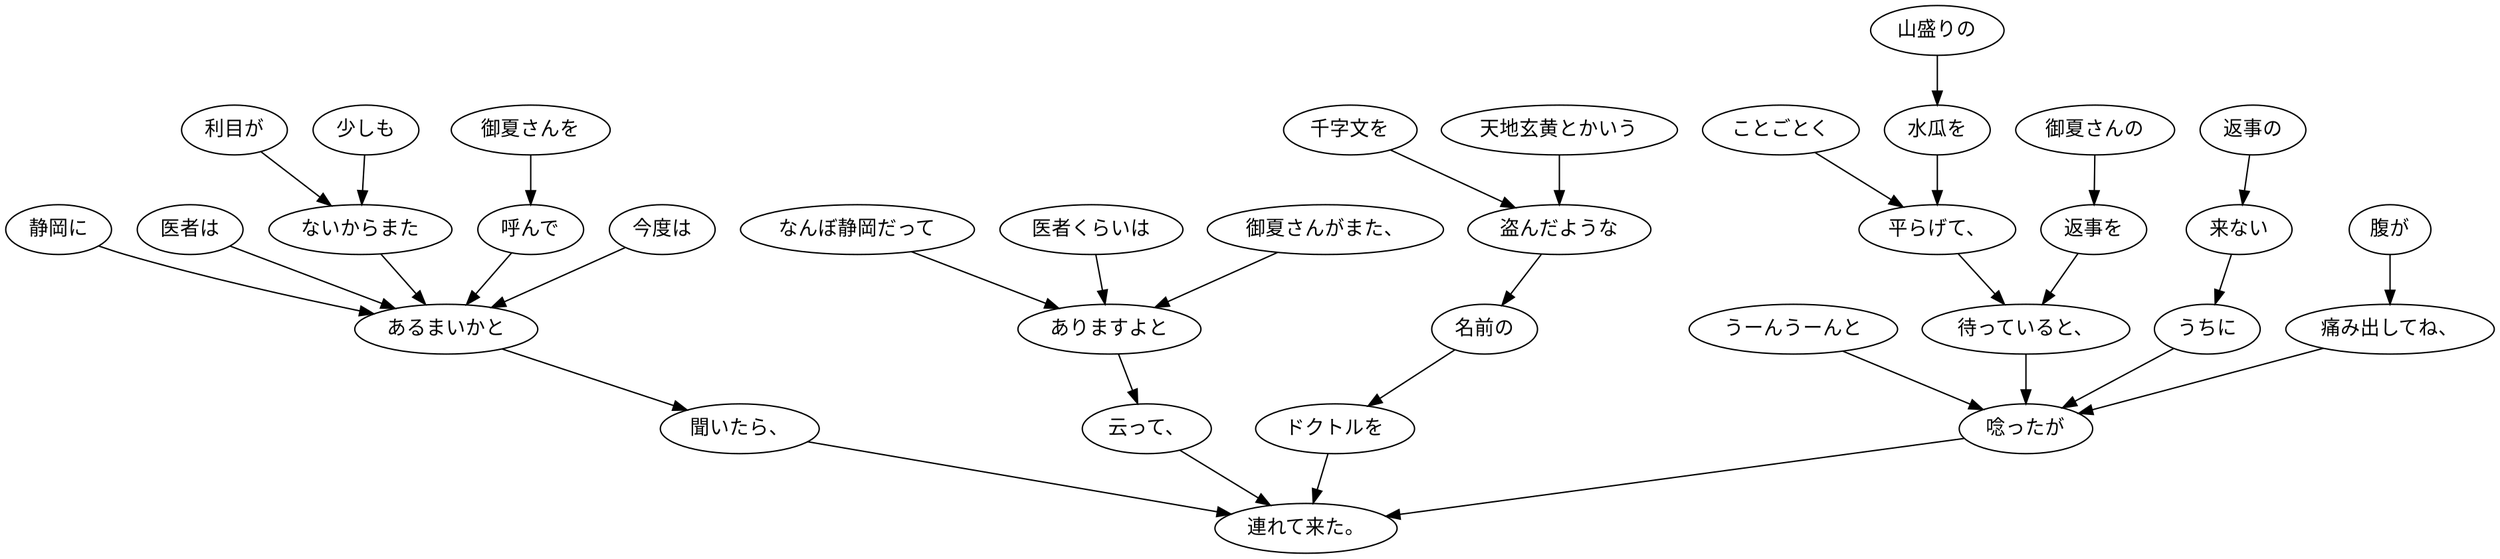 digraph graph3657 {
	node0 [label="山盛りの"];
	node1 [label="水瓜を"];
	node2 [label="ことごとく"];
	node3 [label="平らげて、"];
	node4 [label="御夏さんの"];
	node5 [label="返事を"];
	node6 [label="待っていると、"];
	node7 [label="返事の"];
	node8 [label="来ない"];
	node9 [label="うちに"];
	node10 [label="腹が"];
	node11 [label="痛み出してね、"];
	node12 [label="うーんうーんと"];
	node13 [label="唸ったが"];
	node14 [label="少しも"];
	node15 [label="利目が"];
	node16 [label="ないからまた"];
	node17 [label="御夏さんを"];
	node18 [label="呼んで"];
	node19 [label="今度は"];
	node20 [label="静岡に"];
	node21 [label="医者は"];
	node22 [label="あるまいかと"];
	node23 [label="聞いたら、"];
	node24 [label="御夏さんがまた、"];
	node25 [label="なんぼ静岡だって"];
	node26 [label="医者くらいは"];
	node27 [label="ありますよと"];
	node28 [label="云って、"];
	node29 [label="天地玄黄とかいう"];
	node30 [label="千字文を"];
	node31 [label="盗んだような"];
	node32 [label="名前の"];
	node33 [label="ドクトルを"];
	node34 [label="連れて来た。"];
	node0 -> node1;
	node1 -> node3;
	node2 -> node3;
	node3 -> node6;
	node4 -> node5;
	node5 -> node6;
	node6 -> node13;
	node7 -> node8;
	node8 -> node9;
	node9 -> node13;
	node10 -> node11;
	node11 -> node13;
	node12 -> node13;
	node13 -> node34;
	node14 -> node16;
	node15 -> node16;
	node16 -> node22;
	node17 -> node18;
	node18 -> node22;
	node19 -> node22;
	node20 -> node22;
	node21 -> node22;
	node22 -> node23;
	node23 -> node34;
	node24 -> node27;
	node25 -> node27;
	node26 -> node27;
	node27 -> node28;
	node28 -> node34;
	node29 -> node31;
	node30 -> node31;
	node31 -> node32;
	node32 -> node33;
	node33 -> node34;
}
